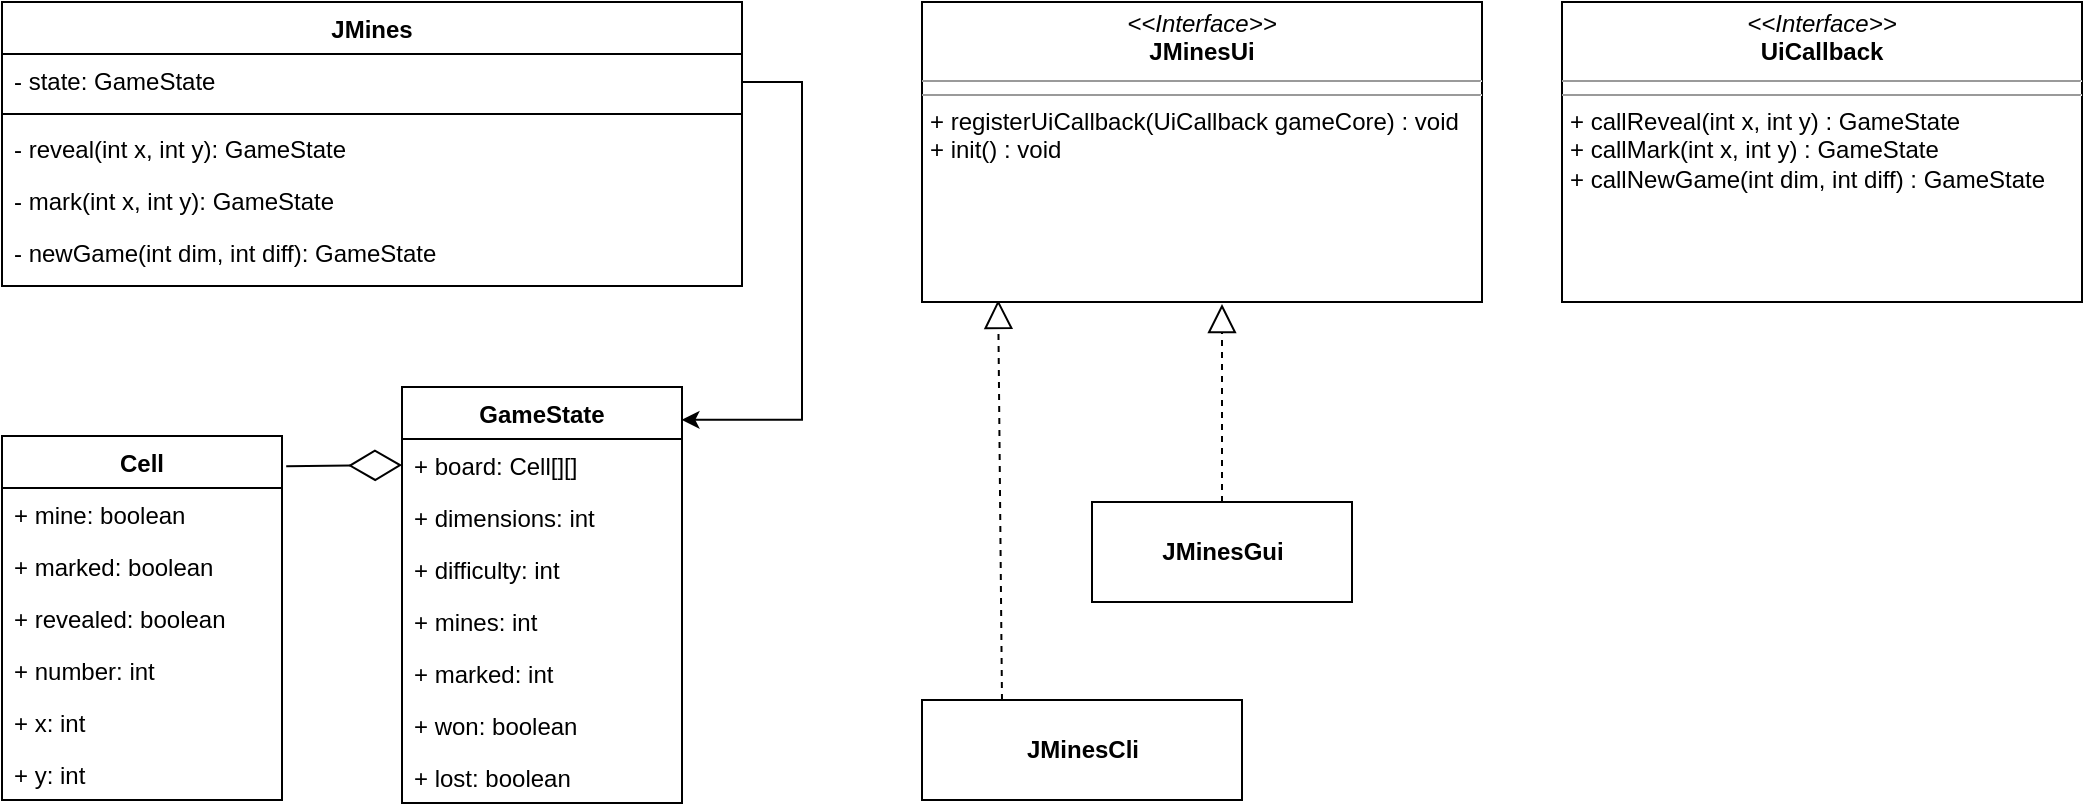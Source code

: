 <mxfile version="13.1.1" type="device"><diagram id="_jWcSGQf4a_v3ilH2a-H" name="Page-1"><mxGraphModel dx="1422" dy="736" grid="1" gridSize="10" guides="1" tooltips="1" connect="1" arrows="1" fold="1" page="1" pageScale="1" pageWidth="827" pageHeight="1169" math="0" shadow="0"><root><mxCell id="0"/><mxCell id="1" parent="0"/><mxCell id="P55-bwk9CbL3GnsySoat-1" value="JMines&#xA;" style="swimlane;fontStyle=1;align=center;verticalAlign=top;childLayout=stackLayout;horizontal=1;startSize=26;horizontalStack=0;resizeParent=1;resizeParentMax=0;resizeLast=0;collapsible=1;marginBottom=0;" parent="1" vertex="1"><mxGeometry x="20" y="20" width="370" height="142" as="geometry"><mxRectangle x="180" y="182" width="150" height="26" as="alternateBounds"/></mxGeometry></mxCell><mxCell id="P55-bwk9CbL3GnsySoat-2" value="- state: GameState&#xA;" style="text;strokeColor=none;fillColor=none;align=left;verticalAlign=top;spacingLeft=4;spacingRight=4;overflow=hidden;rotatable=0;points=[[0,0.5],[1,0.5]];portConstraint=eastwest;" parent="P55-bwk9CbL3GnsySoat-1" vertex="1"><mxGeometry y="26" width="370" height="26" as="geometry"/></mxCell><mxCell id="P55-bwk9CbL3GnsySoat-3" value="" style="line;strokeWidth=1;fillColor=none;align=left;verticalAlign=middle;spacingTop=-1;spacingLeft=3;spacingRight=3;rotatable=0;labelPosition=right;points=[];portConstraint=eastwest;" parent="P55-bwk9CbL3GnsySoat-1" vertex="1"><mxGeometry y="52" width="370" height="8" as="geometry"/></mxCell><mxCell id="P55-bwk9CbL3GnsySoat-4" value="- reveal(int x, int y): GameState" style="text;strokeColor=none;fillColor=none;align=left;verticalAlign=top;spacingLeft=4;spacingRight=4;overflow=hidden;rotatable=0;points=[[0,0.5],[1,0.5]];portConstraint=eastwest;" parent="P55-bwk9CbL3GnsySoat-1" vertex="1"><mxGeometry y="60" width="370" height="26" as="geometry"/></mxCell><mxCell id="P55-bwk9CbL3GnsySoat-34" value="- mark(int x, int y): GameState" style="text;strokeColor=none;fillColor=none;align=left;verticalAlign=top;spacingLeft=4;spacingRight=4;overflow=hidden;rotatable=0;points=[[0,0.5],[1,0.5]];portConstraint=eastwest;" parent="P55-bwk9CbL3GnsySoat-1" vertex="1"><mxGeometry y="86" width="370" height="26" as="geometry"/></mxCell><mxCell id="P55-bwk9CbL3GnsySoat-17" value="- newGame(int dim, int diff): GameState" style="text;strokeColor=none;fillColor=none;align=left;verticalAlign=top;spacingLeft=4;spacingRight=4;overflow=hidden;rotatable=0;points=[[0,0.5],[1,0.5]];portConstraint=eastwest;" parent="P55-bwk9CbL3GnsySoat-1" vertex="1"><mxGeometry y="112" width="370" height="30" as="geometry"/></mxCell><mxCell id="P55-bwk9CbL3GnsySoat-5" value="GameState" style="swimlane;fontStyle=1;childLayout=stackLayout;horizontal=1;startSize=26;fillColor=none;horizontalStack=0;resizeParent=1;resizeParentMax=0;resizeLast=0;collapsible=1;marginBottom=0;" parent="1" vertex="1"><mxGeometry x="220" y="212.5" width="140" height="208" as="geometry"/></mxCell><mxCell id="P55-bwk9CbL3GnsySoat-6" value="+ board: Cell[][]" style="text;strokeColor=none;fillColor=none;align=left;verticalAlign=top;spacingLeft=4;spacingRight=4;overflow=hidden;rotatable=0;points=[[0,0.5],[1,0.5]];portConstraint=eastwest;" parent="P55-bwk9CbL3GnsySoat-5" vertex="1"><mxGeometry y="26" width="140" height="26" as="geometry"/></mxCell><mxCell id="P55-bwk9CbL3GnsySoat-20" value="+ dimensions: int" style="text;strokeColor=none;fillColor=none;align=left;verticalAlign=top;spacingLeft=4;spacingRight=4;overflow=hidden;rotatable=0;points=[[0,0.5],[1,0.5]];portConstraint=eastwest;" parent="P55-bwk9CbL3GnsySoat-5" vertex="1"><mxGeometry y="52" width="140" height="26" as="geometry"/></mxCell><mxCell id="P55-bwk9CbL3GnsySoat-21" value="+ difficulty: int" style="text;strokeColor=none;fillColor=none;align=left;verticalAlign=top;spacingLeft=4;spacingRight=4;overflow=hidden;rotatable=0;points=[[0,0.5],[1,0.5]];portConstraint=eastwest;" parent="P55-bwk9CbL3GnsySoat-5" vertex="1"><mxGeometry y="78" width="140" height="26" as="geometry"/></mxCell><mxCell id="P55-bwk9CbL3GnsySoat-7" value="+ mines: int" style="text;strokeColor=none;fillColor=none;align=left;verticalAlign=top;spacingLeft=4;spacingRight=4;overflow=hidden;rotatable=0;points=[[0,0.5],[1,0.5]];portConstraint=eastwest;" parent="P55-bwk9CbL3GnsySoat-5" vertex="1"><mxGeometry y="104" width="140" height="26" as="geometry"/></mxCell><mxCell id="P55-bwk9CbL3GnsySoat-8" value="+ marked: int" style="text;strokeColor=none;fillColor=none;align=left;verticalAlign=top;spacingLeft=4;spacingRight=4;overflow=hidden;rotatable=0;points=[[0,0.5],[1,0.5]];portConstraint=eastwest;" parent="P55-bwk9CbL3GnsySoat-5" vertex="1"><mxGeometry y="130" width="140" height="26" as="geometry"/></mxCell><mxCell id="P55-bwk9CbL3GnsySoat-18" value="+ won: boolean" style="text;strokeColor=none;fillColor=none;align=left;verticalAlign=top;spacingLeft=4;spacingRight=4;overflow=hidden;rotatable=0;points=[[0,0.5],[1,0.5]];portConstraint=eastwest;" parent="P55-bwk9CbL3GnsySoat-5" vertex="1"><mxGeometry y="156" width="140" height="26" as="geometry"/></mxCell><mxCell id="P55-bwk9CbL3GnsySoat-19" value="+ lost: boolean" style="text;strokeColor=none;fillColor=none;align=left;verticalAlign=top;spacingLeft=4;spacingRight=4;overflow=hidden;rotatable=0;points=[[0,0.5],[1,0.5]];portConstraint=eastwest;" parent="P55-bwk9CbL3GnsySoat-5" vertex="1"><mxGeometry y="182" width="140" height="26" as="geometry"/></mxCell><mxCell id="P55-bwk9CbL3GnsySoat-26" value="Cell" style="swimlane;fontStyle=1;childLayout=stackLayout;horizontal=1;startSize=26;fillColor=none;horizontalStack=0;resizeParent=1;resizeParentMax=0;resizeLast=0;collapsible=1;marginBottom=0;" parent="1" vertex="1"><mxGeometry x="20" y="237" width="140" height="182" as="geometry"/></mxCell><mxCell id="P55-bwk9CbL3GnsySoat-27" value="+ mine: boolean" style="text;strokeColor=none;fillColor=none;align=left;verticalAlign=top;spacingLeft=4;spacingRight=4;overflow=hidden;rotatable=0;points=[[0,0.5],[1,0.5]];portConstraint=eastwest;" parent="P55-bwk9CbL3GnsySoat-26" vertex="1"><mxGeometry y="26" width="140" height="26" as="geometry"/></mxCell><mxCell id="P55-bwk9CbL3GnsySoat-28" value="+ marked: boolean" style="text;strokeColor=none;fillColor=none;align=left;verticalAlign=top;spacingLeft=4;spacingRight=4;overflow=hidden;rotatable=0;points=[[0,0.5],[1,0.5]];portConstraint=eastwest;" parent="P55-bwk9CbL3GnsySoat-26" vertex="1"><mxGeometry y="52" width="140" height="26" as="geometry"/></mxCell><mxCell id="P55-bwk9CbL3GnsySoat-29" value="+ revealed: boolean" style="text;strokeColor=none;fillColor=none;align=left;verticalAlign=top;spacingLeft=4;spacingRight=4;overflow=hidden;rotatable=0;points=[[0,0.5],[1,0.5]];portConstraint=eastwest;" parent="P55-bwk9CbL3GnsySoat-26" vertex="1"><mxGeometry y="78" width="140" height="26" as="geometry"/></mxCell><mxCell id="P55-bwk9CbL3GnsySoat-30" value="+ number: int" style="text;strokeColor=none;fillColor=none;align=left;verticalAlign=top;spacingLeft=4;spacingRight=4;overflow=hidden;rotatable=0;points=[[0,0.5],[1,0.5]];portConstraint=eastwest;" parent="P55-bwk9CbL3GnsySoat-26" vertex="1"><mxGeometry y="104" width="140" height="26" as="geometry"/></mxCell><mxCell id="P55-bwk9CbL3GnsySoat-31" value="+ x: int" style="text;strokeColor=none;fillColor=none;align=left;verticalAlign=top;spacingLeft=4;spacingRight=4;overflow=hidden;rotatable=0;points=[[0,0.5],[1,0.5]];portConstraint=eastwest;" parent="P55-bwk9CbL3GnsySoat-26" vertex="1"><mxGeometry y="130" width="140" height="26" as="geometry"/></mxCell><mxCell id="P55-bwk9CbL3GnsySoat-32" value="+ y: int" style="text;strokeColor=none;fillColor=none;align=left;verticalAlign=top;spacingLeft=4;spacingRight=4;overflow=hidden;rotatable=0;points=[[0,0.5],[1,0.5]];portConstraint=eastwest;" parent="P55-bwk9CbL3GnsySoat-26" vertex="1"><mxGeometry y="156" width="140" height="26" as="geometry"/></mxCell><mxCell id="P55-bwk9CbL3GnsySoat-52" style="edgeStyle=orthogonalEdgeStyle;rounded=0;orthogonalLoop=1;jettySize=auto;html=1;entryX=0.998;entryY=0.079;entryDx=0;entryDy=0;entryPerimeter=0;exitX=1;exitY=0.25;exitDx=0;exitDy=0;" parent="1" source="P55-bwk9CbL3GnsySoat-1" target="P55-bwk9CbL3GnsySoat-5" edge="1"><mxGeometry relative="1" as="geometry"><mxPoint x="515" y="380" as="targetPoint"/><Array as="points"><mxPoint x="390" y="60"/><mxPoint x="420" y="60"/><mxPoint x="420" y="229"/></Array></mxGeometry></mxCell><mxCell id="P55-bwk9CbL3GnsySoat-53" value="" style="endArrow=diamondThin;endFill=0;endSize=24;html=1;entryX=0;entryY=0.5;entryDx=0;entryDy=0;exitX=1.015;exitY=0.083;exitDx=0;exitDy=0;exitPerimeter=0;" parent="1" source="P55-bwk9CbL3GnsySoat-26" target="P55-bwk9CbL3GnsySoat-6" edge="1"><mxGeometry width="160" relative="1" as="geometry"><mxPoint x="95" y="690" as="sourcePoint"/><mxPoint x="255" y="690" as="targetPoint"/></mxGeometry></mxCell><mxCell id="P55-bwk9CbL3GnsySoat-54" value="&lt;div&gt;JMinesCli&lt;/div&gt;" style="html=1;fontStyle=1" parent="1" vertex="1"><mxGeometry x="480" y="369" width="160" height="50" as="geometry"/></mxCell><mxCell id="P55-bwk9CbL3GnsySoat-55" value="&lt;div&gt;&lt;b&gt;JMinesGui&lt;/b&gt;&lt;/div&gt;" style="html=1;" parent="1" vertex="1"><mxGeometry x="565" y="270" width="130" height="50" as="geometry"/></mxCell><mxCell id="P55-bwk9CbL3GnsySoat-56" value="" style="endArrow=block;dashed=1;endFill=0;endSize=12;html=1;entryX=0.136;entryY=0.993;entryDx=0;entryDy=0;entryPerimeter=0;exitX=0.25;exitY=0;exitDx=0;exitDy=0;" parent="1" source="P55-bwk9CbL3GnsySoat-54" target="DPqPegkpo_S48lxQWwHI-8" edge="1"><mxGeometry width="160" relative="1" as="geometry"><mxPoint x="520" y="352" as="sourcePoint"/><mxPoint x="496.94" y="170" as="targetPoint"/><Array as="points"/></mxGeometry></mxCell><mxCell id="P55-bwk9CbL3GnsySoat-57" value="" style="endArrow=block;dashed=1;endFill=0;endSize=12;html=1;exitX=0.5;exitY=0;exitDx=0;exitDy=0;" parent="1" source="P55-bwk9CbL3GnsySoat-55" edge="1"><mxGeometry width="160" relative="1" as="geometry"><mxPoint x="390" y="342" as="sourcePoint"/><mxPoint x="630" y="171" as="targetPoint"/></mxGeometry></mxCell><mxCell id="DPqPegkpo_S48lxQWwHI-8" value="&lt;p style=&quot;margin: 0px ; margin-top: 4px ; text-align: center&quot;&gt;&lt;i&gt;&amp;lt;&amp;lt;Interface&amp;gt;&amp;gt;&lt;/i&gt;&lt;br&gt;&lt;b&gt;JMinesUi&lt;/b&gt;&lt;/p&gt;&lt;hr size=&quot;1&quot;&gt;&lt;hr size=&quot;1&quot;&gt;&lt;p style=&quot;margin: 0px ; margin-left: 4px&quot;&gt;+ registerUiCallback(UiCallback gameCore) : void&lt;/p&gt;&lt;p style=&quot;margin: 0px ; margin-left: 4px&quot;&gt;+ init() : void&lt;br&gt;&lt;/p&gt;" style="verticalAlign=top;align=left;overflow=fill;fontSize=12;fontFamily=Helvetica;html=1;" parent="1" vertex="1"><mxGeometry x="480" y="20" width="280" height="150" as="geometry"/></mxCell><mxCell id="ALidv1Yq-7HJ9gzyPIUp-1" value="&lt;p style=&quot;margin: 0px ; margin-top: 4px ; text-align: center&quot;&gt;&lt;i&gt;&amp;lt;&amp;lt;Interface&amp;gt;&amp;gt;&lt;/i&gt;&lt;br&gt;&lt;b&gt;UiCallback&lt;/b&gt;&lt;/p&gt;&lt;hr size=&quot;1&quot;&gt;&lt;hr size=&quot;1&quot;&gt;&lt;p style=&quot;margin: 0px ; margin-left: 4px&quot;&gt;+ callReveal(int x, int y) : GameState&lt;/p&gt;&lt;p style=&quot;margin: 0px ; margin-left: 4px&quot;&gt;+ callMark(int x, int y) : GameState&lt;/p&gt;&lt;p style=&quot;margin: 0px ; margin-left: 4px&quot;&gt;+ callNewGame(int dim, int diff) : GameState&lt;/p&gt;" style="verticalAlign=top;align=left;overflow=fill;fontSize=12;fontFamily=Helvetica;html=1;" vertex="1" parent="1"><mxGeometry x="800" y="20" width="260" height="150" as="geometry"/></mxCell></root></mxGraphModel></diagram></mxfile>